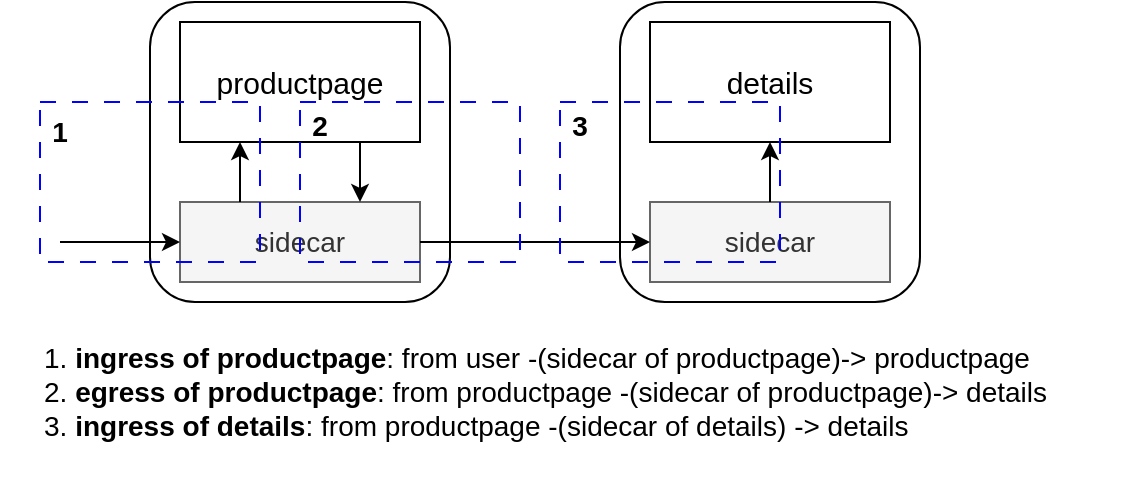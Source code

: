 <mxfile version="22.1.2" type="device">
  <diagram name="第 1 页" id="-OXyz4Hhbydh5PkTJ1OZ">
    <mxGraphModel dx="940" dy="702" grid="1" gridSize="10" guides="1" tooltips="1" connect="1" arrows="1" fold="1" page="1" pageScale="1" pageWidth="1100" pageHeight="850" math="0" shadow="0">
      <root>
        <mxCell id="0" />
        <mxCell id="1" parent="0" />
        <mxCell id="k0Qo8zZi_HCDU5zzOm6p-3" value="" style="rounded=1;whiteSpace=wrap;html=1;fillColor=none;" vertex="1" parent="1">
          <mxGeometry x="145" y="190" width="150" height="150" as="geometry" />
        </mxCell>
        <mxCell id="k0Qo8zZi_HCDU5zzOm6p-6" value="" style="rounded=1;whiteSpace=wrap;html=1;fillColor=none;" vertex="1" parent="1">
          <mxGeometry x="380" y="190" width="150" height="150" as="geometry" />
        </mxCell>
        <mxCell id="k0Qo8zZi_HCDU5zzOm6p-1" value="&lt;font style=&quot;font-size: 15px;&quot;&gt;productpage&lt;/font&gt;" style="rounded=0;whiteSpace=wrap;html=1;" vertex="1" parent="1">
          <mxGeometry x="160" y="200" width="120" height="60" as="geometry" />
        </mxCell>
        <mxCell id="k0Qo8zZi_HCDU5zzOm6p-2" value="&lt;font style=&quot;font-size: 14px;&quot;&gt;sidecar&lt;/font&gt;" style="rounded=0;whiteSpace=wrap;html=1;fillColor=#f5f5f5;fontColor=#333333;strokeColor=#666666;" vertex="1" parent="1">
          <mxGeometry x="160" y="290" width="120" height="40" as="geometry" />
        </mxCell>
        <mxCell id="k0Qo8zZi_HCDU5zzOm6p-4" value="&lt;font style=&quot;font-size: 15px;&quot;&gt;details&lt;/font&gt;" style="rounded=0;whiteSpace=wrap;html=1;" vertex="1" parent="1">
          <mxGeometry x="395" y="200" width="120" height="60" as="geometry" />
        </mxCell>
        <mxCell id="k0Qo8zZi_HCDU5zzOm6p-5" value="&lt;font style=&quot;font-size: 14px;&quot;&gt;sidecar&lt;/font&gt;" style="rounded=0;whiteSpace=wrap;html=1;fillColor=#f5f5f5;fontColor=#333333;strokeColor=#666666;" vertex="1" parent="1">
          <mxGeometry x="395" y="290" width="120" height="40" as="geometry" />
        </mxCell>
        <mxCell id="k0Qo8zZi_HCDU5zzOm6p-7" value="" style="endArrow=classic;html=1;rounded=0;entryX=0;entryY=0.5;entryDx=0;entryDy=0;" edge="1" parent="1" target="k0Qo8zZi_HCDU5zzOm6p-2">
          <mxGeometry width="50" height="50" relative="1" as="geometry">
            <mxPoint x="100" y="310" as="sourcePoint" />
            <mxPoint x="390" y="330" as="targetPoint" />
          </mxGeometry>
        </mxCell>
        <mxCell id="k0Qo8zZi_HCDU5zzOm6p-8" value="" style="endArrow=classic;html=1;rounded=0;entryX=0.25;entryY=1;entryDx=0;entryDy=0;exitX=0.25;exitY=0;exitDx=0;exitDy=0;" edge="1" parent="1" source="k0Qo8zZi_HCDU5zzOm6p-2" target="k0Qo8zZi_HCDU5zzOm6p-1">
          <mxGeometry width="50" height="50" relative="1" as="geometry">
            <mxPoint x="340" y="380" as="sourcePoint" />
            <mxPoint x="390" y="330" as="targetPoint" />
          </mxGeometry>
        </mxCell>
        <mxCell id="k0Qo8zZi_HCDU5zzOm6p-9" value="" style="endArrow=classic;html=1;rounded=0;exitX=0.75;exitY=1;exitDx=0;exitDy=0;entryX=0.75;entryY=0;entryDx=0;entryDy=0;" edge="1" parent="1" source="k0Qo8zZi_HCDU5zzOm6p-1" target="k0Qo8zZi_HCDU5zzOm6p-2">
          <mxGeometry width="50" height="50" relative="1" as="geometry">
            <mxPoint x="340" y="380" as="sourcePoint" />
            <mxPoint x="390" y="330" as="targetPoint" />
          </mxGeometry>
        </mxCell>
        <mxCell id="k0Qo8zZi_HCDU5zzOm6p-10" value="" style="endArrow=classic;html=1;rounded=0;exitX=1;exitY=0.5;exitDx=0;exitDy=0;entryX=0;entryY=0.5;entryDx=0;entryDy=0;" edge="1" parent="1" source="k0Qo8zZi_HCDU5zzOm6p-2" target="k0Qo8zZi_HCDU5zzOm6p-5">
          <mxGeometry width="50" height="50" relative="1" as="geometry">
            <mxPoint x="340" y="380" as="sourcePoint" />
            <mxPoint x="390" y="330" as="targetPoint" />
          </mxGeometry>
        </mxCell>
        <mxCell id="k0Qo8zZi_HCDU5zzOm6p-11" value="" style="endArrow=classic;html=1;rounded=0;entryX=0.5;entryY=1;entryDx=0;entryDy=0;exitX=0.5;exitY=0;exitDx=0;exitDy=0;" edge="1" parent="1" source="k0Qo8zZi_HCDU5zzOm6p-5" target="k0Qo8zZi_HCDU5zzOm6p-4">
          <mxGeometry width="50" height="50" relative="1" as="geometry">
            <mxPoint x="340" y="380" as="sourcePoint" />
            <mxPoint x="390" y="330" as="targetPoint" />
          </mxGeometry>
        </mxCell>
        <mxCell id="k0Qo8zZi_HCDU5zzOm6p-26" value="&lt;div style=&quot;&quot;&gt;&lt;font style=&quot;font-size: 14px;&quot;&gt;1. &lt;/font&gt;&lt;font style=&quot;font-size: 14px;&quot;&gt;&lt;b&gt;ingress of productpage&lt;/b&gt;&lt;/font&gt;&lt;font style=&quot;font-size: 14px;&quot;&gt;: from user -(sidecar of productpage)-&amp;gt; productpage&lt;/font&gt;&lt;/div&gt;&lt;div style=&quot;font-size: 14px;&quot;&gt;&lt;font style=&quot;font-size: 14px;&quot;&gt;2.&lt;b&gt; egress of productpage&lt;/b&gt;: from productpage -(sidecar of productpage)-&amp;gt; details&lt;/font&gt;&lt;/div&gt;&lt;div style=&quot;font-size: 14px;&quot;&gt;&lt;font style=&quot;font-size: 14px;&quot;&gt;3. &lt;b&gt;ingress of details&lt;/b&gt;: from productpage -(sidecar of details) -&amp;gt; details&lt;/font&gt;&lt;/div&gt;" style="text;html=1;strokeColor=none;fillColor=none;align=left;verticalAlign=middle;whiteSpace=wrap;rounded=0;" vertex="1" parent="1">
          <mxGeometry x="90" y="340" width="540" height="90" as="geometry" />
        </mxCell>
        <mxCell id="k0Qo8zZi_HCDU5zzOm6p-31" value="" style="rounded=0;whiteSpace=wrap;html=1;fillColor=none;dashed=1;dashPattern=8 8;strokeColor=#0000FF;" vertex="1" parent="1">
          <mxGeometry x="90" y="240" width="110" height="80" as="geometry" />
        </mxCell>
        <mxCell id="k0Qo8zZi_HCDU5zzOm6p-32" value="" style="rounded=0;whiteSpace=wrap;html=1;fillColor=none;dashed=1;dashPattern=8 8;strokeColor=#0000FF;" vertex="1" parent="1">
          <mxGeometry x="220" y="240" width="110" height="80" as="geometry" />
        </mxCell>
        <mxCell id="k0Qo8zZi_HCDU5zzOm6p-33" value="" style="rounded=0;whiteSpace=wrap;html=1;fillColor=none;dashed=1;dashPattern=8 8;strokeColor=#0000FF;" vertex="1" parent="1">
          <mxGeometry x="350" y="240" width="110" height="80" as="geometry" />
        </mxCell>
        <mxCell id="k0Qo8zZi_HCDU5zzOm6p-34" value="&lt;font style=&quot;font-size: 14px;&quot;&gt;&lt;b&gt;1&lt;/b&gt;&lt;/font&gt;" style="text;html=1;strokeColor=none;fillColor=none;align=center;verticalAlign=middle;whiteSpace=wrap;rounded=0;" vertex="1" parent="1">
          <mxGeometry x="70" y="240" width="60" height="30" as="geometry" />
        </mxCell>
        <mxCell id="k0Qo8zZi_HCDU5zzOm6p-35" value="&lt;font style=&quot;font-size: 14px;&quot;&gt;&lt;b&gt;2&lt;/b&gt;&lt;/font&gt;" style="text;html=1;strokeColor=none;fillColor=none;align=center;verticalAlign=middle;whiteSpace=wrap;rounded=0;" vertex="1" parent="1">
          <mxGeometry x="200" y="237" width="60" height="30" as="geometry" />
        </mxCell>
        <mxCell id="k0Qo8zZi_HCDU5zzOm6p-36" value="&lt;font style=&quot;font-size: 14px;&quot;&gt;&lt;b&gt;3&lt;/b&gt;&lt;/font&gt;" style="text;html=1;strokeColor=none;fillColor=none;align=center;verticalAlign=middle;whiteSpace=wrap;rounded=0;" vertex="1" parent="1">
          <mxGeometry x="330" y="237" width="60" height="30" as="geometry" />
        </mxCell>
      </root>
    </mxGraphModel>
  </diagram>
</mxfile>
